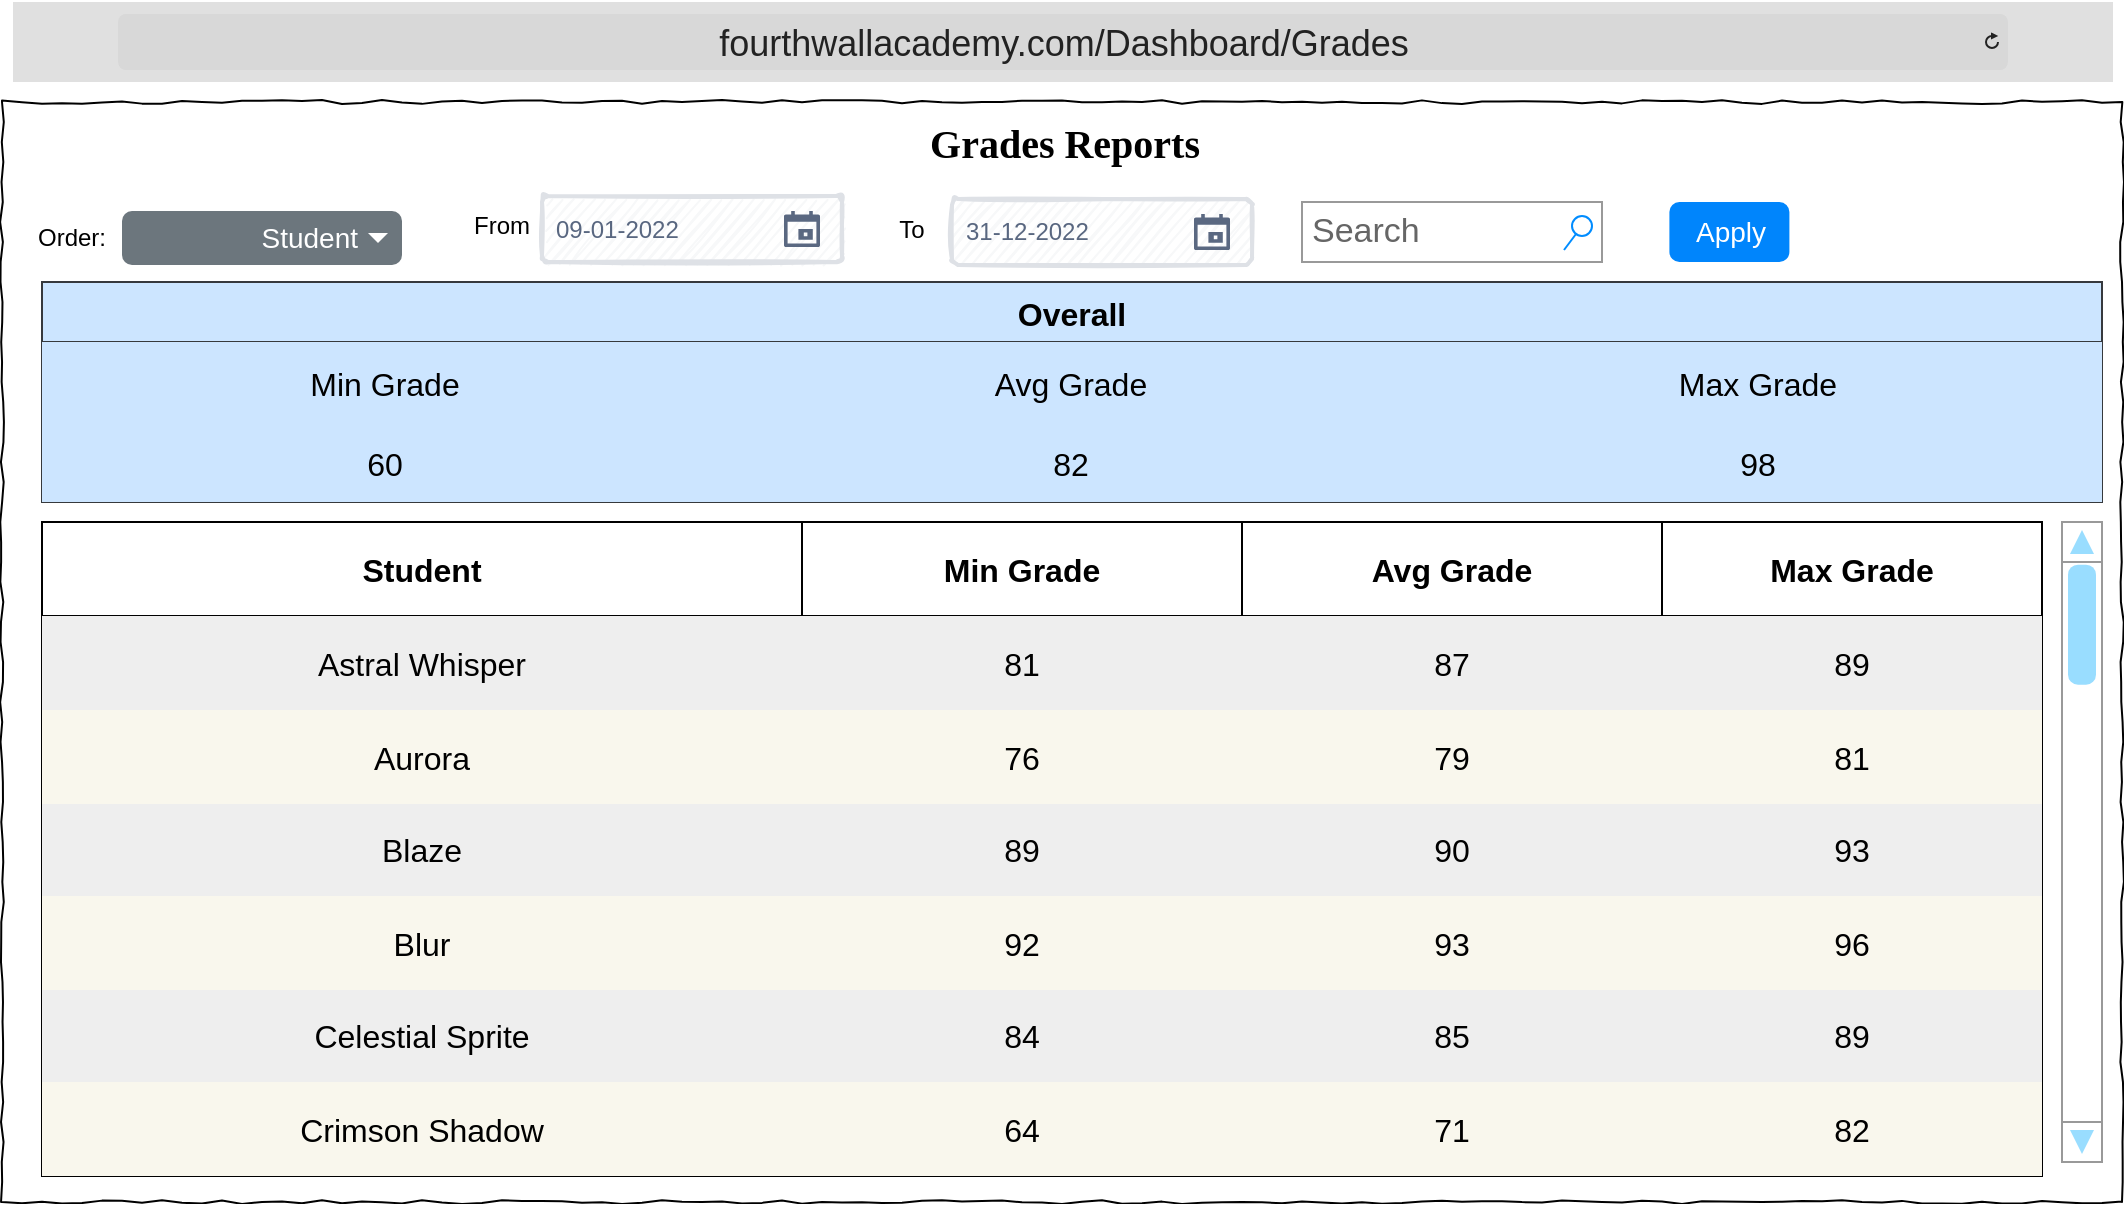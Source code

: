 <mxfile version="26.0.2">
  <diagram name="Page-1" id="03018318-947c-dd8e-b7a3-06fadd420f32">
    <mxGraphModel dx="3354" dy="1258" grid="1" gridSize="10" guides="1" tooltips="1" connect="1" arrows="1" fold="1" page="1" pageScale="1" pageWidth="1100" pageHeight="850" background="none" math="0" shadow="0">
      <root>
        <mxCell id="0" />
        <mxCell id="1" parent="0" />
        <mxCell id="677b7b8949515195-1" value="" style="whiteSpace=wrap;html=1;rounded=0;shadow=0;labelBackgroundColor=none;strokeColor=#000000;strokeWidth=1;fillColor=none;fontFamily=Verdana;fontSize=12;fontColor=#000000;align=center;comic=1;" parent="1" vertex="1">
          <mxGeometry x="20" y="70" width="1060" height="550" as="geometry" />
        </mxCell>
        <mxCell id="3aGJddo-5EH4ExrnTLLF-4" value="&lt;font face=&quot;Tahoma&quot; style=&quot;font-size: 20px;&quot;&gt;Grades Reports&lt;/font&gt;" style="text;strokeColor=none;fillColor=none;html=1;fontSize=24;fontStyle=1;verticalAlign=middle;align=center;" parent="1" vertex="1">
          <mxGeometry x="440.5" y="70" width="220" height="40" as="geometry" />
        </mxCell>
        <mxCell id="b_-qBEc8-tPpr0zeS2S6-1" value="&lt;font style=&quot;font-size: 18px;&quot;&gt;fourthwallacademy.com/Dashboard/Grades&lt;/font&gt;" style="html=1;strokeWidth=1;shadow=0;dashed=0;shape=mxgraph.ios7ui.url;fillColor=#e0e0e0;strokeColor=#c0c0c0;buttonText=;strokeColor2=#222222;fontColor=#222222;fontSize=8;spacingTop=2;align=center;whiteSpace=wrap;" parent="1" vertex="1">
          <mxGeometry x="25.5" y="20" width="1050" height="40" as="geometry" />
        </mxCell>
        <mxCell id="ZwHE_Ob0DUc1sspuv7PX-6" value="Apply" style="html=1;shadow=0;dashed=0;shape=mxgraph.bootstrap.rrect;rSize=5;fillColor=#0085FC;strokeColor=none;align=center;spacing=15;fontSize=14;fontColor=#ffffff;sketch=0;" parent="1" vertex="1">
          <mxGeometry x="853.7" y="120" width="60" height="30" as="geometry" />
        </mxCell>
        <mxCell id="MvRHuvZ1edDw_HGWbF9z-59" value="" style="verticalLabelPosition=bottom;shadow=0;dashed=0;align=center;html=1;verticalAlign=top;strokeWidth=1;shape=mxgraph.mockup.navigation.scrollBar;strokeColor=#999999;barPos=99.394;fillColor2=#99ddff;strokeColor2=none;direction=north;" parent="1" vertex="1">
          <mxGeometry x="1050" y="280" width="20" height="320" as="geometry" />
        </mxCell>
        <mxCell id="yOuiwqaRR13RCL1DA1aZ-59" value="Order:" style="text;html=1;align=center;verticalAlign=middle;whiteSpace=wrap;rounded=0;" parent="1" vertex="1">
          <mxGeometry x="30" y="123" width="50" height="30" as="geometry" />
        </mxCell>
        <mxCell id="yOuiwqaRR13RCL1DA1aZ-60" value="Student" style="html=1;shadow=0;dashed=0;shape=mxgraph.bootstrap.rrect;rSize=5;strokeColor=none;strokeWidth=1;fillColor=#6C767D;fontColor=#ffffff;whiteSpace=wrap;align=right;verticalAlign=middle;fontStyle=0;fontSize=14;spacingRight=20;" parent="1" vertex="1">
          <mxGeometry x="80" y="124.5" width="140" height="27" as="geometry" />
        </mxCell>
        <mxCell id="yOuiwqaRR13RCL1DA1aZ-61" value="" style="shape=triangle;direction=south;fillColor=#ffffff;strokeColor=none;perimeter=none;" parent="yOuiwqaRR13RCL1DA1aZ-60" vertex="1">
          <mxGeometry x="1" y="0.5" width="10" height="5" relative="1" as="geometry">
            <mxPoint x="-17" y="-2.5" as="offset" />
          </mxGeometry>
        </mxCell>
        <mxCell id="yOuiwqaRR13RCL1DA1aZ-62" value="Search" style="strokeWidth=1;shadow=0;dashed=0;align=center;html=1;shape=mxgraph.mockup.forms.searchBox;strokeColor=#999999;mainText=;strokeColor2=#008cff;fontColor=#666666;fontSize=17;align=left;spacingLeft=3;whiteSpace=wrap;" parent="1" vertex="1">
          <mxGeometry x="670" y="120" width="150" height="30" as="geometry" />
        </mxCell>
        <mxCell id="yOuiwqaRR13RCL1DA1aZ-63" value="Overall" style="shape=table;startSize=30;container=1;collapsible=0;childLayout=tableLayout;strokeColor=#36393d;fontSize=16;fillColor=#cce5ff;fontStyle=1" parent="1" vertex="1">
          <mxGeometry x="40" y="160" width="1030" height="110" as="geometry" />
        </mxCell>
        <mxCell id="yOuiwqaRR13RCL1DA1aZ-68" value="" style="shape=tableRow;horizontal=0;startSize=0;swimlaneHead=0;swimlaneBody=0;strokeColor=inherit;top=0;left=0;bottom=0;right=0;collapsible=0;dropTarget=0;fillColor=none;points=[[0,0.5],[1,0.5]];portConstraint=eastwest;fontSize=16;" parent="yOuiwqaRR13RCL1DA1aZ-63" vertex="1">
          <mxGeometry y="30" width="1030" height="42" as="geometry" />
        </mxCell>
        <mxCell id="yOuiwqaRR13RCL1DA1aZ-69" value="Min Grade" style="shape=partialRectangle;html=1;whiteSpace=wrap;connectable=0;strokeColor=#36393d;overflow=hidden;fillColor=#cce5ff;top=0;left=0;bottom=0;right=0;pointerEvents=1;fontSize=16;" parent="yOuiwqaRR13RCL1DA1aZ-68" vertex="1">
          <mxGeometry width="343" height="42" as="geometry">
            <mxRectangle width="343" height="42" as="alternateBounds" />
          </mxGeometry>
        </mxCell>
        <mxCell id="yOuiwqaRR13RCL1DA1aZ-70" value="Avg Grade" style="shape=partialRectangle;html=1;whiteSpace=wrap;connectable=0;strokeColor=#36393d;overflow=hidden;fillColor=#cce5ff;top=0;left=0;bottom=0;right=0;pointerEvents=1;fontSize=16;" parent="yOuiwqaRR13RCL1DA1aZ-68" vertex="1">
          <mxGeometry x="343" width="343" height="42" as="geometry">
            <mxRectangle width="343" height="42" as="alternateBounds" />
          </mxGeometry>
        </mxCell>
        <mxCell id="yOuiwqaRR13RCL1DA1aZ-71" value="Max Grade" style="shape=partialRectangle;html=1;whiteSpace=wrap;connectable=0;strokeColor=#36393d;overflow=hidden;fillColor=#cce5ff;top=0;left=0;bottom=0;right=0;pointerEvents=1;fontSize=16;" parent="yOuiwqaRR13RCL1DA1aZ-68" vertex="1">
          <mxGeometry x="686" width="344" height="42" as="geometry">
            <mxRectangle width="344" height="42" as="alternateBounds" />
          </mxGeometry>
        </mxCell>
        <mxCell id="yOuiwqaRR13RCL1DA1aZ-72" value="" style="shape=tableRow;horizontal=0;startSize=0;swimlaneHead=0;swimlaneBody=0;strokeColor=inherit;top=0;left=0;bottom=0;right=0;collapsible=0;dropTarget=0;fillColor=none;points=[[0,0.5],[1,0.5]];portConstraint=eastwest;fontSize=16;" parent="yOuiwqaRR13RCL1DA1aZ-63" vertex="1">
          <mxGeometry y="72" width="1030" height="38" as="geometry" />
        </mxCell>
        <mxCell id="yOuiwqaRR13RCL1DA1aZ-73" value="60" style="shape=partialRectangle;html=1;whiteSpace=wrap;connectable=0;strokeColor=#36393d;overflow=hidden;fillColor=#cce5ff;top=0;left=0;bottom=0;right=0;pointerEvents=1;fontSize=16;" parent="yOuiwqaRR13RCL1DA1aZ-72" vertex="1">
          <mxGeometry width="343" height="38" as="geometry">
            <mxRectangle width="343" height="38" as="alternateBounds" />
          </mxGeometry>
        </mxCell>
        <mxCell id="yOuiwqaRR13RCL1DA1aZ-74" value="82" style="shape=partialRectangle;html=1;whiteSpace=wrap;connectable=0;strokeColor=#36393d;overflow=hidden;fillColor=#cce5ff;top=0;left=0;bottom=0;right=0;pointerEvents=1;fontSize=16;" parent="yOuiwqaRR13RCL1DA1aZ-72" vertex="1">
          <mxGeometry x="343" width="343" height="38" as="geometry">
            <mxRectangle width="343" height="38" as="alternateBounds" />
          </mxGeometry>
        </mxCell>
        <mxCell id="yOuiwqaRR13RCL1DA1aZ-75" value="98" style="shape=partialRectangle;html=1;whiteSpace=wrap;connectable=0;strokeColor=#36393d;overflow=hidden;fillColor=#cce5ff;top=0;left=0;bottom=0;right=0;pointerEvents=1;fontSize=16;" parent="yOuiwqaRR13RCL1DA1aZ-72" vertex="1">
          <mxGeometry x="686" width="344" height="38" as="geometry">
            <mxRectangle width="344" height="38" as="alternateBounds" />
          </mxGeometry>
        </mxCell>
        <mxCell id="yOuiwqaRR13RCL1DA1aZ-76" value="" style="shape=table;startSize=0;container=1;collapsible=0;childLayout=tableLayout;fontSize=16;" parent="1" vertex="1">
          <mxGeometry x="40" y="280" width="1000" height="327" as="geometry" />
        </mxCell>
        <mxCell id="yOuiwqaRR13RCL1DA1aZ-77" value="" style="shape=tableRow;horizontal=0;startSize=0;swimlaneHead=0;swimlaneBody=0;strokeColor=inherit;top=0;left=0;bottom=0;right=0;collapsible=0;dropTarget=0;fillColor=none;points=[[0,0.5],[1,0.5]];portConstraint=eastwest;fontSize=16;" parent="yOuiwqaRR13RCL1DA1aZ-76" vertex="1">
          <mxGeometry width="1000" height="47" as="geometry" />
        </mxCell>
        <mxCell id="yOuiwqaRR13RCL1DA1aZ-78" value="&lt;b&gt;Student&lt;/b&gt;" style="shape=partialRectangle;html=1;whiteSpace=wrap;connectable=0;strokeColor=inherit;overflow=hidden;fillColor=none;top=0;left=0;bottom=0;right=0;pointerEvents=1;fontSize=16;" parent="yOuiwqaRR13RCL1DA1aZ-77" vertex="1">
          <mxGeometry width="380" height="47" as="geometry">
            <mxRectangle width="380" height="47" as="alternateBounds" />
          </mxGeometry>
        </mxCell>
        <mxCell id="yOuiwqaRR13RCL1DA1aZ-79" value="&lt;b&gt;Min Grade&lt;/b&gt;" style="shape=partialRectangle;html=1;whiteSpace=wrap;connectable=0;strokeColor=inherit;overflow=hidden;fillColor=none;top=0;left=0;bottom=0;right=0;pointerEvents=1;fontSize=16;" parent="yOuiwqaRR13RCL1DA1aZ-77" vertex="1">
          <mxGeometry x="380" width="220" height="47" as="geometry">
            <mxRectangle width="220" height="47" as="alternateBounds" />
          </mxGeometry>
        </mxCell>
        <mxCell id="yOuiwqaRR13RCL1DA1aZ-89" value="&lt;b&gt;Avg Grade&lt;/b&gt;" style="shape=partialRectangle;html=1;whiteSpace=wrap;connectable=0;strokeColor=inherit;overflow=hidden;fillColor=none;top=0;left=0;bottom=0;right=0;pointerEvents=1;fontSize=16;" parent="yOuiwqaRR13RCL1DA1aZ-77" vertex="1">
          <mxGeometry x="600" width="210" height="47" as="geometry">
            <mxRectangle width="210" height="47" as="alternateBounds" />
          </mxGeometry>
        </mxCell>
        <mxCell id="yOuiwqaRR13RCL1DA1aZ-92" value="&lt;b&gt;Max Grade&lt;/b&gt;" style="shape=partialRectangle;html=1;whiteSpace=wrap;connectable=0;strokeColor=inherit;overflow=hidden;fillColor=none;top=0;left=0;bottom=0;right=0;pointerEvents=1;fontSize=16;" parent="yOuiwqaRR13RCL1DA1aZ-77" vertex="1">
          <mxGeometry x="810" width="190" height="47" as="geometry">
            <mxRectangle width="190" height="47" as="alternateBounds" />
          </mxGeometry>
        </mxCell>
        <mxCell id="yOuiwqaRR13RCL1DA1aZ-81" value="" style="shape=tableRow;horizontal=0;startSize=0;swimlaneHead=0;swimlaneBody=0;strokeColor=inherit;top=0;left=0;bottom=0;right=0;collapsible=0;dropTarget=0;fillColor=none;points=[[0,0.5],[1,0.5]];portConstraint=eastwest;fontSize=16;" parent="yOuiwqaRR13RCL1DA1aZ-76" vertex="1">
          <mxGeometry y="47" width="1000" height="47" as="geometry" />
        </mxCell>
        <mxCell id="yOuiwqaRR13RCL1DA1aZ-82" value="Astral Whisper" style="shape=partialRectangle;html=1;whiteSpace=wrap;connectable=0;strokeColor=#36393d;overflow=hidden;fillColor=#eeeeee;top=0;left=0;bottom=0;right=0;pointerEvents=1;fontSize=16;" parent="yOuiwqaRR13RCL1DA1aZ-81" vertex="1">
          <mxGeometry width="380" height="47" as="geometry">
            <mxRectangle width="380" height="47" as="alternateBounds" />
          </mxGeometry>
        </mxCell>
        <mxCell id="yOuiwqaRR13RCL1DA1aZ-83" value="81" style="shape=partialRectangle;html=1;whiteSpace=wrap;connectable=0;strokeColor=#36393d;overflow=hidden;fillColor=#eeeeee;top=0;left=0;bottom=0;right=0;pointerEvents=1;fontSize=16;" parent="yOuiwqaRR13RCL1DA1aZ-81" vertex="1">
          <mxGeometry x="380" width="220" height="47" as="geometry">
            <mxRectangle width="220" height="47" as="alternateBounds" />
          </mxGeometry>
        </mxCell>
        <mxCell id="yOuiwqaRR13RCL1DA1aZ-90" value="87" style="shape=partialRectangle;html=1;whiteSpace=wrap;connectable=0;strokeColor=#36393d;overflow=hidden;fillColor=#eeeeee;top=0;left=0;bottom=0;right=0;pointerEvents=1;fontSize=16;" parent="yOuiwqaRR13RCL1DA1aZ-81" vertex="1">
          <mxGeometry x="600" width="210" height="47" as="geometry">
            <mxRectangle width="210" height="47" as="alternateBounds" />
          </mxGeometry>
        </mxCell>
        <mxCell id="yOuiwqaRR13RCL1DA1aZ-93" value="89" style="shape=partialRectangle;html=1;whiteSpace=wrap;connectable=0;strokeColor=#36393d;overflow=hidden;fillColor=#eeeeee;top=0;left=0;bottom=0;right=0;pointerEvents=1;fontSize=16;" parent="yOuiwqaRR13RCL1DA1aZ-81" vertex="1">
          <mxGeometry x="810" width="190" height="47" as="geometry">
            <mxRectangle width="190" height="47" as="alternateBounds" />
          </mxGeometry>
        </mxCell>
        <mxCell id="yOuiwqaRR13RCL1DA1aZ-110" style="shape=tableRow;horizontal=0;startSize=0;swimlaneHead=0;swimlaneBody=0;strokeColor=inherit;top=0;left=0;bottom=0;right=0;collapsible=0;dropTarget=0;fillColor=none;points=[[0,0.5],[1,0.5]];portConstraint=eastwest;fontSize=16;" parent="yOuiwqaRR13RCL1DA1aZ-76" vertex="1">
          <mxGeometry y="94" width="1000" height="47" as="geometry" />
        </mxCell>
        <mxCell id="yOuiwqaRR13RCL1DA1aZ-111" value="Aurora" style="shape=partialRectangle;html=1;whiteSpace=wrap;connectable=0;strokeColor=#36393d;overflow=hidden;fillColor=#f9f7ed;top=0;left=0;bottom=0;right=0;pointerEvents=1;fontSize=16;" parent="yOuiwqaRR13RCL1DA1aZ-110" vertex="1">
          <mxGeometry width="380" height="47" as="geometry">
            <mxRectangle width="380" height="47" as="alternateBounds" />
          </mxGeometry>
        </mxCell>
        <mxCell id="yOuiwqaRR13RCL1DA1aZ-112" value="76" style="shape=partialRectangle;html=1;whiteSpace=wrap;connectable=0;strokeColor=#36393d;overflow=hidden;fillColor=#f9f7ed;top=0;left=0;bottom=0;right=0;pointerEvents=1;fontSize=16;" parent="yOuiwqaRR13RCL1DA1aZ-110" vertex="1">
          <mxGeometry x="380" width="220" height="47" as="geometry">
            <mxRectangle width="220" height="47" as="alternateBounds" />
          </mxGeometry>
        </mxCell>
        <mxCell id="yOuiwqaRR13RCL1DA1aZ-113" value="79" style="shape=partialRectangle;html=1;whiteSpace=wrap;connectable=0;strokeColor=#36393d;overflow=hidden;fillColor=#f9f7ed;top=0;left=0;bottom=0;right=0;pointerEvents=1;fontSize=16;" parent="yOuiwqaRR13RCL1DA1aZ-110" vertex="1">
          <mxGeometry x="600" width="210" height="47" as="geometry">
            <mxRectangle width="210" height="47" as="alternateBounds" />
          </mxGeometry>
        </mxCell>
        <mxCell id="yOuiwqaRR13RCL1DA1aZ-114" value="81" style="shape=partialRectangle;html=1;whiteSpace=wrap;connectable=0;strokeColor=#36393d;overflow=hidden;fillColor=#f9f7ed;top=0;left=0;bottom=0;right=0;pointerEvents=1;fontSize=16;" parent="yOuiwqaRR13RCL1DA1aZ-110" vertex="1">
          <mxGeometry x="810" width="190" height="47" as="geometry">
            <mxRectangle width="190" height="47" as="alternateBounds" />
          </mxGeometry>
        </mxCell>
        <mxCell id="yOuiwqaRR13RCL1DA1aZ-85" value="" style="shape=tableRow;horizontal=0;startSize=0;swimlaneHead=0;swimlaneBody=0;strokeColor=inherit;top=0;left=0;bottom=0;right=0;collapsible=0;dropTarget=0;fillColor=none;points=[[0,0.5],[1,0.5]];portConstraint=eastwest;fontSize=16;" parent="yOuiwqaRR13RCL1DA1aZ-76" vertex="1">
          <mxGeometry y="141" width="1000" height="46" as="geometry" />
        </mxCell>
        <mxCell id="yOuiwqaRR13RCL1DA1aZ-86" value="Blaze" style="shape=partialRectangle;html=1;whiteSpace=wrap;connectable=0;strokeColor=#36393d;overflow=hidden;fillColor=#eeeeee;top=0;left=0;bottom=0;right=0;pointerEvents=1;fontSize=16;" parent="yOuiwqaRR13RCL1DA1aZ-85" vertex="1">
          <mxGeometry width="380" height="46" as="geometry">
            <mxRectangle width="380" height="46" as="alternateBounds" />
          </mxGeometry>
        </mxCell>
        <mxCell id="yOuiwqaRR13RCL1DA1aZ-87" value="89" style="shape=partialRectangle;html=1;whiteSpace=wrap;connectable=0;strokeColor=#36393d;overflow=hidden;fillColor=#eeeeee;top=0;left=0;bottom=0;right=0;pointerEvents=1;fontSize=16;" parent="yOuiwqaRR13RCL1DA1aZ-85" vertex="1">
          <mxGeometry x="380" width="220" height="46" as="geometry">
            <mxRectangle width="220" height="46" as="alternateBounds" />
          </mxGeometry>
        </mxCell>
        <mxCell id="yOuiwqaRR13RCL1DA1aZ-91" value="90" style="shape=partialRectangle;html=1;whiteSpace=wrap;connectable=0;strokeColor=#36393d;overflow=hidden;fillColor=#eeeeee;top=0;left=0;bottom=0;right=0;pointerEvents=1;fontSize=16;" parent="yOuiwqaRR13RCL1DA1aZ-85" vertex="1">
          <mxGeometry x="600" width="210" height="46" as="geometry">
            <mxRectangle width="210" height="46" as="alternateBounds" />
          </mxGeometry>
        </mxCell>
        <mxCell id="yOuiwqaRR13RCL1DA1aZ-94" value="93" style="shape=partialRectangle;html=1;whiteSpace=wrap;connectable=0;strokeColor=#36393d;overflow=hidden;fillColor=#eeeeee;top=0;left=0;bottom=0;right=0;pointerEvents=1;fontSize=16;" parent="yOuiwqaRR13RCL1DA1aZ-85" vertex="1">
          <mxGeometry x="810" width="190" height="46" as="geometry">
            <mxRectangle width="190" height="46" as="alternateBounds" />
          </mxGeometry>
        </mxCell>
        <mxCell id="yOuiwqaRR13RCL1DA1aZ-95" style="shape=tableRow;horizontal=0;startSize=0;swimlaneHead=0;swimlaneBody=0;strokeColor=inherit;top=0;left=0;bottom=0;right=0;collapsible=0;dropTarget=0;fillColor=none;points=[[0,0.5],[1,0.5]];portConstraint=eastwest;fontSize=16;" parent="yOuiwqaRR13RCL1DA1aZ-76" vertex="1">
          <mxGeometry y="187" width="1000" height="47" as="geometry" />
        </mxCell>
        <mxCell id="yOuiwqaRR13RCL1DA1aZ-96" value="Blur" style="shape=partialRectangle;html=1;whiteSpace=wrap;connectable=0;strokeColor=#36393d;overflow=hidden;fillColor=#f9f7ed;top=0;left=0;bottom=0;right=0;pointerEvents=1;fontSize=16;" parent="yOuiwqaRR13RCL1DA1aZ-95" vertex="1">
          <mxGeometry width="380" height="47" as="geometry">
            <mxRectangle width="380" height="47" as="alternateBounds" />
          </mxGeometry>
        </mxCell>
        <mxCell id="yOuiwqaRR13RCL1DA1aZ-97" value="92" style="shape=partialRectangle;html=1;whiteSpace=wrap;connectable=0;strokeColor=#36393d;overflow=hidden;fillColor=#f9f7ed;top=0;left=0;bottom=0;right=0;pointerEvents=1;fontSize=16;" parent="yOuiwqaRR13RCL1DA1aZ-95" vertex="1">
          <mxGeometry x="380" width="220" height="47" as="geometry">
            <mxRectangle width="220" height="47" as="alternateBounds" />
          </mxGeometry>
        </mxCell>
        <mxCell id="yOuiwqaRR13RCL1DA1aZ-98" value="93" style="shape=partialRectangle;html=1;whiteSpace=wrap;connectable=0;strokeColor=#36393d;overflow=hidden;fillColor=#f9f7ed;top=0;left=0;bottom=0;right=0;pointerEvents=1;fontSize=16;" parent="yOuiwqaRR13RCL1DA1aZ-95" vertex="1">
          <mxGeometry x="600" width="210" height="47" as="geometry">
            <mxRectangle width="210" height="47" as="alternateBounds" />
          </mxGeometry>
        </mxCell>
        <mxCell id="yOuiwqaRR13RCL1DA1aZ-99" value="96" style="shape=partialRectangle;html=1;whiteSpace=wrap;connectable=0;strokeColor=#36393d;overflow=hidden;fillColor=#f9f7ed;top=0;left=0;bottom=0;right=0;pointerEvents=1;fontSize=16;" parent="yOuiwqaRR13RCL1DA1aZ-95" vertex="1">
          <mxGeometry x="810" width="190" height="47" as="geometry">
            <mxRectangle width="190" height="47" as="alternateBounds" />
          </mxGeometry>
        </mxCell>
        <mxCell id="yOuiwqaRR13RCL1DA1aZ-100" style="shape=tableRow;horizontal=0;startSize=0;swimlaneHead=0;swimlaneBody=0;strokeColor=inherit;top=0;left=0;bottom=0;right=0;collapsible=0;dropTarget=0;fillColor=none;points=[[0,0.5],[1,0.5]];portConstraint=eastwest;fontSize=16;" parent="yOuiwqaRR13RCL1DA1aZ-76" vertex="1">
          <mxGeometry y="234" width="1000" height="46" as="geometry" />
        </mxCell>
        <mxCell id="yOuiwqaRR13RCL1DA1aZ-101" value="Celestial Sprite" style="shape=partialRectangle;html=1;whiteSpace=wrap;connectable=0;strokeColor=#36393d;overflow=hidden;fillColor=#eeeeee;top=0;left=0;bottom=0;right=0;pointerEvents=1;fontSize=16;" parent="yOuiwqaRR13RCL1DA1aZ-100" vertex="1">
          <mxGeometry width="380" height="46" as="geometry">
            <mxRectangle width="380" height="46" as="alternateBounds" />
          </mxGeometry>
        </mxCell>
        <mxCell id="yOuiwqaRR13RCL1DA1aZ-102" value="84" style="shape=partialRectangle;html=1;whiteSpace=wrap;connectable=0;strokeColor=#36393d;overflow=hidden;fillColor=#eeeeee;top=0;left=0;bottom=0;right=0;pointerEvents=1;fontSize=16;" parent="yOuiwqaRR13RCL1DA1aZ-100" vertex="1">
          <mxGeometry x="380" width="220" height="46" as="geometry">
            <mxRectangle width="220" height="46" as="alternateBounds" />
          </mxGeometry>
        </mxCell>
        <mxCell id="yOuiwqaRR13RCL1DA1aZ-103" value="85" style="shape=partialRectangle;html=1;whiteSpace=wrap;connectable=0;strokeColor=#36393d;overflow=hidden;fillColor=#eeeeee;top=0;left=0;bottom=0;right=0;pointerEvents=1;fontSize=16;" parent="yOuiwqaRR13RCL1DA1aZ-100" vertex="1">
          <mxGeometry x="600" width="210" height="46" as="geometry">
            <mxRectangle width="210" height="46" as="alternateBounds" />
          </mxGeometry>
        </mxCell>
        <mxCell id="yOuiwqaRR13RCL1DA1aZ-104" value="89" style="shape=partialRectangle;html=1;whiteSpace=wrap;connectable=0;strokeColor=#36393d;overflow=hidden;fillColor=#eeeeee;top=0;left=0;bottom=0;right=0;pointerEvents=1;fontSize=16;" parent="yOuiwqaRR13RCL1DA1aZ-100" vertex="1">
          <mxGeometry x="810" width="190" height="46" as="geometry">
            <mxRectangle width="190" height="46" as="alternateBounds" />
          </mxGeometry>
        </mxCell>
        <mxCell id="yOuiwqaRR13RCL1DA1aZ-105" style="shape=tableRow;horizontal=0;startSize=0;swimlaneHead=0;swimlaneBody=0;strokeColor=inherit;top=0;left=0;bottom=0;right=0;collapsible=0;dropTarget=0;fillColor=none;points=[[0,0.5],[1,0.5]];portConstraint=eastwest;fontSize=16;" parent="yOuiwqaRR13RCL1DA1aZ-76" vertex="1">
          <mxGeometry y="280" width="1000" height="47" as="geometry" />
        </mxCell>
        <mxCell id="yOuiwqaRR13RCL1DA1aZ-106" value="Crimson Shadow" style="shape=partialRectangle;html=1;whiteSpace=wrap;connectable=0;strokeColor=#36393d;overflow=hidden;fillColor=#f9f7ed;top=0;left=0;bottom=0;right=0;pointerEvents=1;fontSize=16;" parent="yOuiwqaRR13RCL1DA1aZ-105" vertex="1">
          <mxGeometry width="380" height="47" as="geometry">
            <mxRectangle width="380" height="47" as="alternateBounds" />
          </mxGeometry>
        </mxCell>
        <mxCell id="yOuiwqaRR13RCL1DA1aZ-107" value="64" style="shape=partialRectangle;html=1;whiteSpace=wrap;connectable=0;strokeColor=#36393d;overflow=hidden;fillColor=#f9f7ed;top=0;left=0;bottom=0;right=0;pointerEvents=1;fontSize=16;" parent="yOuiwqaRR13RCL1DA1aZ-105" vertex="1">
          <mxGeometry x="380" width="220" height="47" as="geometry">
            <mxRectangle width="220" height="47" as="alternateBounds" />
          </mxGeometry>
        </mxCell>
        <mxCell id="yOuiwqaRR13RCL1DA1aZ-108" value="71" style="shape=partialRectangle;html=1;whiteSpace=wrap;connectable=0;strokeColor=#36393d;overflow=hidden;fillColor=#f9f7ed;top=0;left=0;bottom=0;right=0;pointerEvents=1;fontSize=16;" parent="yOuiwqaRR13RCL1DA1aZ-105" vertex="1">
          <mxGeometry x="600" width="210" height="47" as="geometry">
            <mxRectangle width="210" height="47" as="alternateBounds" />
          </mxGeometry>
        </mxCell>
        <mxCell id="yOuiwqaRR13RCL1DA1aZ-109" value="82" style="shape=partialRectangle;html=1;whiteSpace=wrap;connectable=0;strokeColor=#36393d;overflow=hidden;fillColor=#f9f7ed;top=0;left=0;bottom=0;right=0;pointerEvents=1;fontSize=16;" parent="yOuiwqaRR13RCL1DA1aZ-105" vertex="1">
          <mxGeometry x="810" width="190" height="47" as="geometry">
            <mxRectangle width="190" height="47" as="alternateBounds" />
          </mxGeometry>
        </mxCell>
        <mxCell id="yOuiwqaRR13RCL1DA1aZ-116" value="&lt;font face=&quot;Helvetica&quot;&gt;09-01-2022&lt;/font&gt;" style="rounded=1;arcSize=9;fillColor=#F7F8F9;align=left;spacingLeft=5;strokeColor=#DEE1E6;html=1;strokeWidth=2;fontColor=#596780;fontSize=12;sketch=1;hachureGap=4;pointerEvents=0;fontFamily=Architects Daughter;fontSource=https%3A%2F%2Ffonts.googleapis.com%2Fcss%3Ffamily%3DArchitects%2BDaughter;" parent="1" vertex="1">
          <mxGeometry x="290" y="117" width="150" height="33" as="geometry" />
        </mxCell>
        <mxCell id="yOuiwqaRR13RCL1DA1aZ-117" value="" style="shape=mxgraph.gmdl.calendar;fillColor=#5A6881;strokeColor=none;sketch=0;hachureGap=4;pointerEvents=0;fontFamily=Architects Daughter;fontSource=https%3A%2F%2Ffonts.googleapis.com%2Fcss%3Ffamily%3DArchitects%2BDaughter;fontSize=20;" parent="yOuiwqaRR13RCL1DA1aZ-116" vertex="1">
          <mxGeometry x="1" y="0.5" width="18" height="18" relative="1" as="geometry">
            <mxPoint x="-29" y="-9" as="offset" />
          </mxGeometry>
        </mxCell>
        <mxCell id="yOuiwqaRR13RCL1DA1aZ-118" value="From" style="text;html=1;align=center;verticalAlign=middle;whiteSpace=wrap;rounded=0;" parent="1" vertex="1">
          <mxGeometry x="250" y="117" width="40" height="30" as="geometry" />
        </mxCell>
        <mxCell id="yOuiwqaRR13RCL1DA1aZ-119" value="&lt;font face=&quot;Helvetica&quot;&gt;31-12-2022&lt;/font&gt;" style="rounded=1;arcSize=9;fillColor=#F7F8F9;align=left;spacingLeft=5;strokeColor=#DEE1E6;html=1;strokeWidth=2;fontColor=#596780;fontSize=12;sketch=1;hachureGap=4;pointerEvents=0;fontFamily=Architects Daughter;fontSource=https%3A%2F%2Ffonts.googleapis.com%2Fcss%3Ffamily%3DArchitects%2BDaughter;" parent="1" vertex="1">
          <mxGeometry x="495" y="118.5" width="150" height="33" as="geometry" />
        </mxCell>
        <mxCell id="yOuiwqaRR13RCL1DA1aZ-120" value="" style="shape=mxgraph.gmdl.calendar;fillColor=#5A6881;strokeColor=none;sketch=0;hachureGap=4;pointerEvents=0;fontFamily=Architects Daughter;fontSource=https%3A%2F%2Ffonts.googleapis.com%2Fcss%3Ffamily%3DArchitects%2BDaughter;fontSize=20;" parent="yOuiwqaRR13RCL1DA1aZ-119" vertex="1">
          <mxGeometry x="1" y="0.5" width="18" height="18" relative="1" as="geometry">
            <mxPoint x="-29" y="-9" as="offset" />
          </mxGeometry>
        </mxCell>
        <mxCell id="yOuiwqaRR13RCL1DA1aZ-121" value="To" style="text;html=1;align=center;verticalAlign=middle;whiteSpace=wrap;rounded=0;" parent="1" vertex="1">
          <mxGeometry x="455" y="118.5" width="40" height="30" as="geometry" />
        </mxCell>
      </root>
    </mxGraphModel>
  </diagram>
</mxfile>
